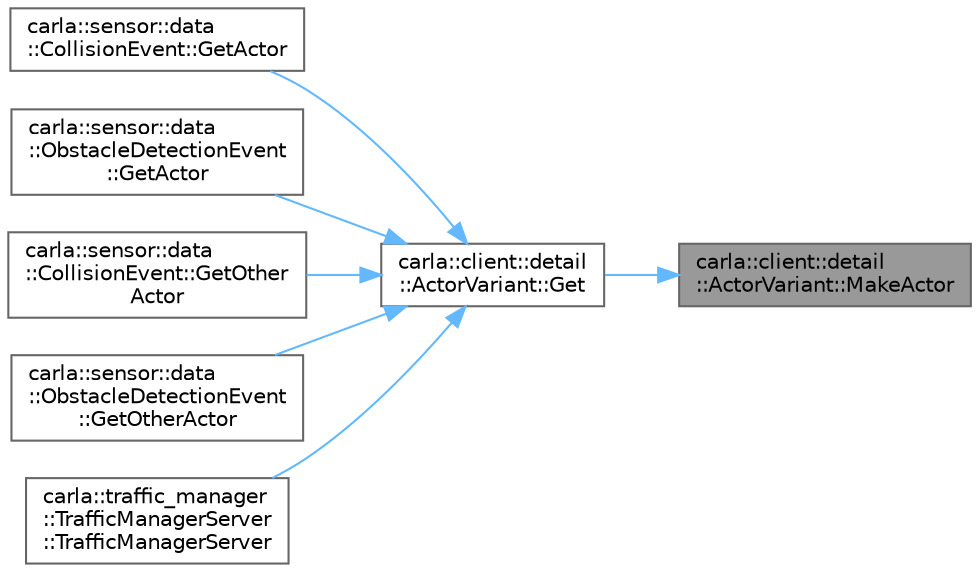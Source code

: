 digraph "carla::client::detail::ActorVariant::MakeActor"
{
 // INTERACTIVE_SVG=YES
 // LATEX_PDF_SIZE
  bgcolor="transparent";
  edge [fontname=Helvetica,fontsize=10,labelfontname=Helvetica,labelfontsize=10];
  node [fontname=Helvetica,fontsize=10,shape=box,height=0.2,width=0.4];
  rankdir="RL";
  Node1 [id="Node000001",label="carla::client::detail\l::ActorVariant::MakeActor",height=0.2,width=0.4,color="gray40", fillcolor="grey60", style="filled", fontcolor="black",tooltip=" "];
  Node1 -> Node2 [id="edge1_Node000001_Node000002",dir="back",color="steelblue1",style="solid",tooltip=" "];
  Node2 [id="Node000002",label="carla::client::detail\l::ActorVariant::Get",height=0.2,width=0.4,color="grey40", fillcolor="white", style="filled",URL="$d4/dad/classcarla_1_1client_1_1detail_1_1ActorVariant.html#ae07a22b0b638b4fdd580987307e13c94",tooltip=" "];
  Node2 -> Node3 [id="edge2_Node000002_Node000003",dir="back",color="steelblue1",style="solid",tooltip=" "];
  Node3 [id="Node000003",label="carla::sensor::data\l::CollisionEvent::GetActor",height=0.2,width=0.4,color="grey40", fillcolor="white", style="filled",URL="$d5/dae/classcarla_1_1sensor_1_1data_1_1CollisionEvent.html#abb9c71fb02bc8648993e48722c4f145b",tooltip="Get \"self\" actor. Actor that measured the collision."];
  Node2 -> Node4 [id="edge3_Node000002_Node000004",dir="back",color="steelblue1",style="solid",tooltip=" "];
  Node4 [id="Node000004",label="carla::sensor::data\l::ObstacleDetectionEvent\l::GetActor",height=0.2,width=0.4,color="grey40", fillcolor="white", style="filled",URL="$d3/d28/classcarla_1_1sensor_1_1data_1_1ObstacleDetectionEvent.html#a198a7f860ac4f380a3d8915fa37b927d",tooltip="Get \"self\" actor. Actor that measured the collision."];
  Node2 -> Node5 [id="edge4_Node000002_Node000005",dir="back",color="steelblue1",style="solid",tooltip=" "];
  Node5 [id="Node000005",label="carla::sensor::data\l::CollisionEvent::GetOther\lActor",height=0.2,width=0.4,color="grey40", fillcolor="white", style="filled",URL="$d5/dae/classcarla_1_1sensor_1_1data_1_1CollisionEvent.html#a699477ab96a078f6353f32c2f22c5dd8",tooltip="Get the actor to which we collided."];
  Node2 -> Node6 [id="edge5_Node000002_Node000006",dir="back",color="steelblue1",style="solid",tooltip=" "];
  Node6 [id="Node000006",label="carla::sensor::data\l::ObstacleDetectionEvent\l::GetOtherActor",height=0.2,width=0.4,color="grey40", fillcolor="white", style="filled",URL="$d3/d28/classcarla_1_1sensor_1_1data_1_1ObstacleDetectionEvent.html#a4f1286d12ee3cc98dee95923e2790d53",tooltip="Get the actor to which we collided."];
  Node2 -> Node7 [id="edge6_Node000002_Node000007",dir="back",color="steelblue1",style="solid",tooltip=" "];
  Node7 [id="Node000007",label="carla::traffic_manager\l::TrafficManagerServer\l::TrafficManagerServer",height=0.2,width=0.4,color="grey40", fillcolor="white", style="filled",URL="$db/d80/classcarla_1_1traffic__manager_1_1TrafficManagerServer.html#ab33d2169176015f73a380153c05dad9b",tooltip="Here RPCPort is the traffic manager local instance RPC server port where it can listen to remote traf..."];
}
